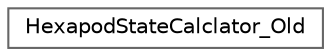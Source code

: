 digraph "クラス階層図"
{
 // LATEX_PDF_SIZE
  bgcolor="transparent";
  edge [fontname=Helvetica,fontsize=10,labelfontname=Helvetica,labelfontsize=10];
  node [fontname=Helvetica,fontsize=10,shape=box,height=0.2,width=0.4];
  rankdir="LR";
  Node0 [id="Node000000",label="HexapodStateCalclator_Old",height=0.2,width=0.4,color="grey40", fillcolor="white", style="filled",URL="$class_hexapod_state_calclator___old.html",tooltip="ロボットの座標や状態などの値を計算するクラス．旧 Hexapodクラスを軽くしたもの．"];
}
